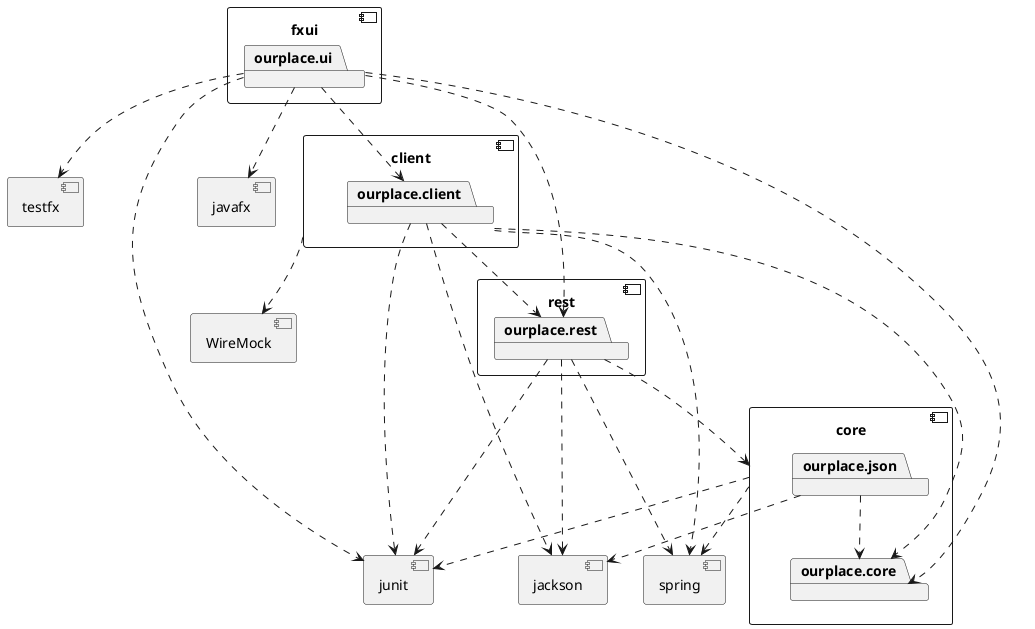 @startuml
component client {
package ourplace.client
}

component core {
package ourplace.core
package ourplace.json
}

component fxui {
package ourplace.ui
}

component rest {
package ourplace.rest
}

component spring
component jackson
component testfx
component junit
component WireMock
component javafx 

' fxui
ourplace.ui ..> javafx 
ourplace.ui ..> testfx
ourplace.ui ..> ourplace.core
ourplace.ui ..> ourplace.client
ourplace.ui ..> ourplace.rest
ourplace.ui ..> junit

' core
ourplace.json ..> jackson
core ..> spring
core ..> junit

' client
ourplace.client ..> spring
ourplace.client ..> jackson
ourplace.client ..> ourplace.core
ourplace.client ..> ourplace.rest
ourplace.client ..> junit
client ..> WireMock

' rest
ourplace.rest ..> spring
ourplace.rest ..> core
ourplace.rest ..> jackson
ourplace.rest ..> junit

' other
ourplace.json ..> ourplace.core

@enduml